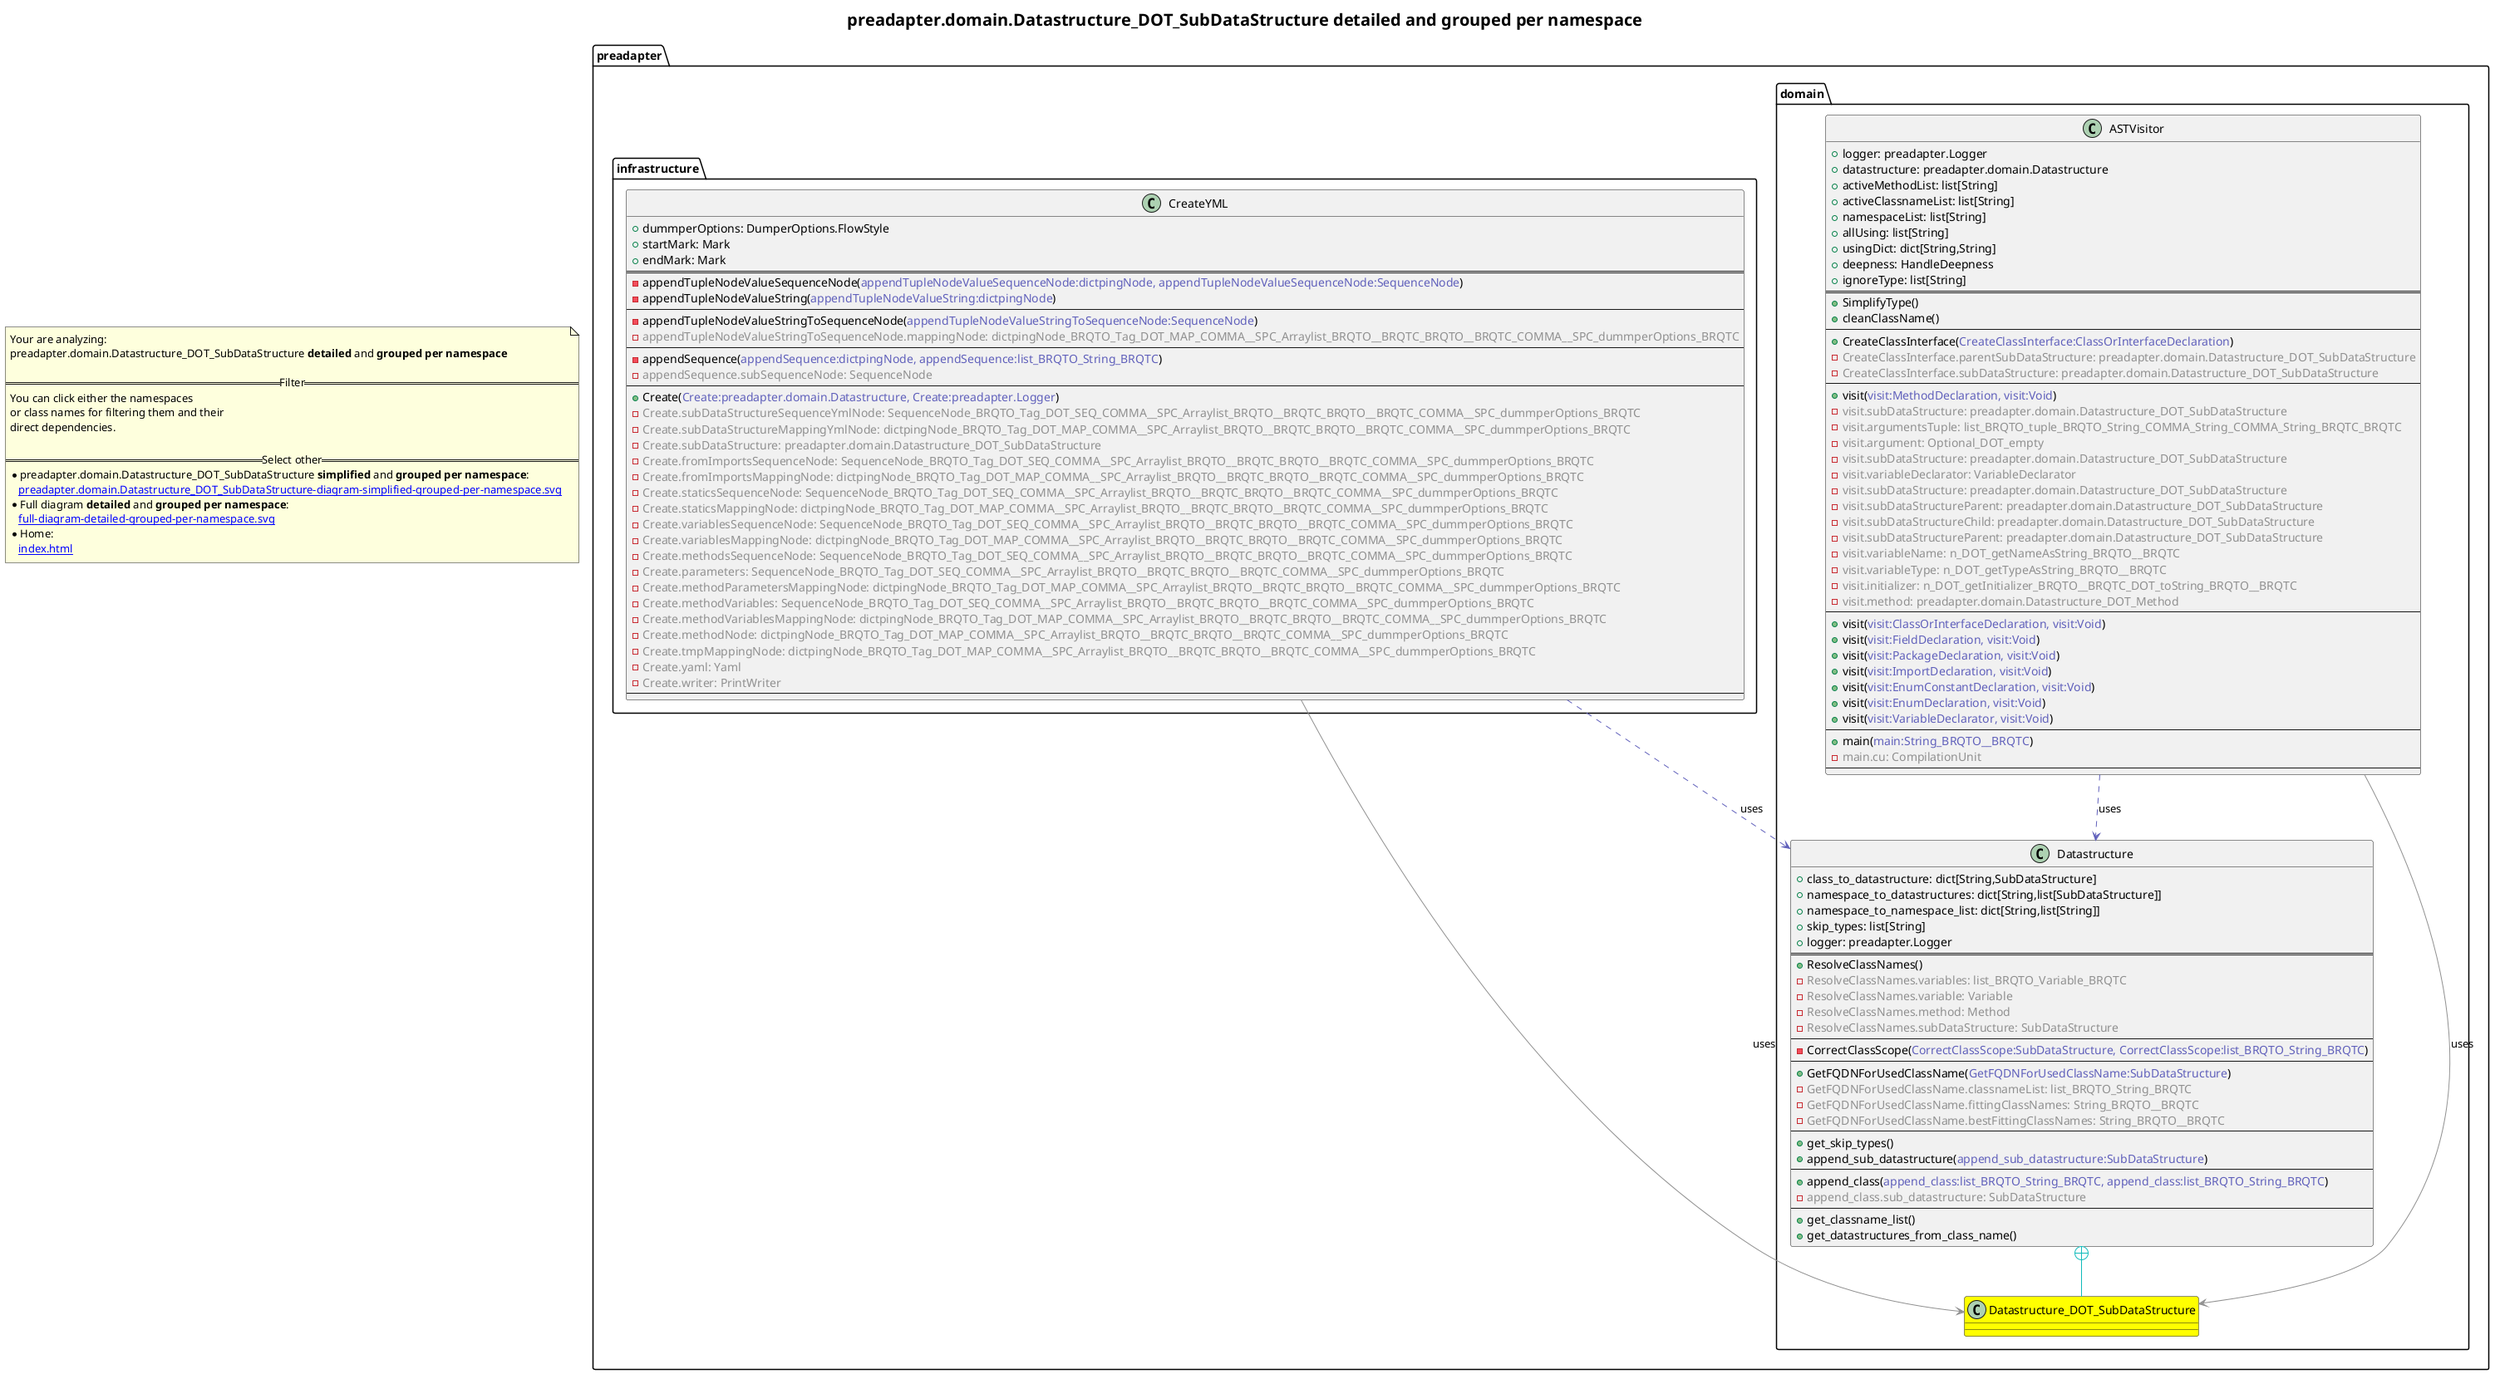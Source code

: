 @startuml
title <size:20>preadapter.domain.Datastructure_DOT_SubDataStructure **detailed** and **grouped per namespace**</size>
note "Your are analyzing:\npreadapter.domain.Datastructure_DOT_SubDataStructure **detailed** and **grouped per namespace**\n\n==Filter==\nYou can click either the namespaces \nor class names for filtering them and their\ndirect dependencies.\n\n==Select other==\n* preadapter.domain.Datastructure_DOT_SubDataStructure **simplified** and **grouped per namespace**:\n   [[preadapter.domain.Datastructure_DOT_SubDataStructure-diagram-simplified-grouped-per-namespace.svg]]\n* Full diagram **detailed** and **grouped per namespace**:\n   [[full-diagram-detailed-grouped-per-namespace.svg]]\n* Home:\n   [[index.html]]" as FloatingNote
namespace preadapter [[preadapter-diagram-detailed-grouped-per-namespace.svg]] {
namespace preadapter.domain [[preadapter.domain-diagram-detailed-grouped-per-namespace.svg]] {
  class preadapter.domain.Datastructure_DOT_SubDataStructure [[preadapter.domain.Datastructure_DOT_SubDataStructure-diagram-detailed-grouped-per-namespace.svg]] #yellow {
  }
  class preadapter.domain.Datastructure [[preadapter.domain.Datastructure-diagram-detailed-grouped-per-namespace.svg]]  {
    + class_to_datastructure: dict[String,SubDataStructure]
    + namespace_to_datastructures: dict[String,list[SubDataStructure]]
    + namespace_to_namespace_list: dict[String,list[String]]
    + skip_types: list[String]
    + logger: preadapter.Logger
==
    + ResolveClassNames(<font color="6060BB"></font>)
    - <font color="909090">ResolveClassNames.variables: list_BRQTO_Variable_BRQTC</font>
    - <font color="909090">ResolveClassNames.variable: Variable</font>
    - <font color="909090">ResolveClassNames.method: Method</font>
    - <font color="909090">ResolveClassNames.subDataStructure: SubDataStructure</font>
--
    - CorrectClassScope(<font color="6060BB">CorrectClassScope:SubDataStructure, CorrectClassScope:list_BRQTO_String_BRQTC</font>)
--
    + GetFQDNForUsedClassName(<font color="6060BB">GetFQDNForUsedClassName:SubDataStructure</font>)
    - <font color="909090">GetFQDNForUsedClassName.classnameList: list_BRQTO_String_BRQTC</font>
    - <font color="909090">GetFQDNForUsedClassName.fittingClassNames: String_BRQTO__BRQTC</font>
    - <font color="909090">GetFQDNForUsedClassName.bestFittingClassNames: String_BRQTO__BRQTC</font>
--
    + get_skip_types(<font color="6060BB"></font>)
    + append_sub_datastructure(<font color="6060BB">append_sub_datastructure:SubDataStructure</font>)
--
    + append_class(<font color="6060BB">append_class:list_BRQTO_String_BRQTC, append_class:list_BRQTO_String_BRQTC</font>)
    - <font color="909090">append_class.sub_datastructure: SubDataStructure</font>
--
    + get_classname_list(<font color="6060BB"></font>)
    + get_datastructures_from_class_name(<font color="6060BB"></font>)
  }
  class preadapter.domain.ASTVisitor [[preadapter.domain.ASTVisitor-diagram-detailed-grouped-per-namespace.svg]]  {
    + logger: preadapter.Logger
    + datastructure: preadapter.domain.Datastructure
    + activeMethodList: list[String]
    + activeClassnameList: list[String]
    + namespaceList: list[String]
    + allUsing: list[String]
    + usingDict: dict[String,String]
    + deepness: HandleDeepness
    + ignoreType: list[String]
==
    + SimplifyType(<font color="6060BB"></font>)
    + cleanClassName(<font color="6060BB"></font>)
--
    + CreateClassInterface(<font color="6060BB">CreateClassInterface:ClassOrInterfaceDeclaration</font>)
    - <font color="909090">CreateClassInterface.parentSubDataStructure: preadapter.domain.Datastructure_DOT_SubDataStructure</font>
    - <font color="909090">CreateClassInterface.subDataStructure: preadapter.domain.Datastructure_DOT_SubDataStructure</font>
--
    + visit(<font color="6060BB">visit:MethodDeclaration, visit:Void</font>)
    - <font color="909090">visit.subDataStructure: preadapter.domain.Datastructure_DOT_SubDataStructure</font>
    - <font color="909090">visit.argumentsTuple: list_BRQTO_tuple_BRQTO_String_COMMA_String_COMMA_String_BRQTC_BRQTC</font>
    - <font color="909090">visit.argument: Optional_DOT_empty</font>
    - <font color="909090">visit.subDataStructure: preadapter.domain.Datastructure_DOT_SubDataStructure</font>
    - <font color="909090">visit.variableDeclarator: VariableDeclarator</font>
    - <font color="909090">visit.subDataStructure: preadapter.domain.Datastructure_DOT_SubDataStructure</font>
    - <font color="909090">visit.subDataStructureParent: preadapter.domain.Datastructure_DOT_SubDataStructure</font>
    - <font color="909090">visit.subDataStructureChild: preadapter.domain.Datastructure_DOT_SubDataStructure</font>
    - <font color="909090">visit.subDataStructureParent: preadapter.domain.Datastructure_DOT_SubDataStructure</font>
    - <font color="909090">visit.variableName: n_DOT_getNameAsString_BRQTO__BRQTC</font>
    - <font color="909090">visit.variableType: n_DOT_getTypeAsString_BRQTO__BRQTC</font>
    - <font color="909090">visit.initializer: n_DOT_getInitializer_BRQTO__BRQTC_DOT_toString_BRQTO__BRQTC</font>
    - <font color="909090">visit.method: preadapter.domain.Datastructure_DOT_Method</font>
--
    + visit(<font color="6060BB">visit:ClassOrInterfaceDeclaration, visit:Void</font>)
    + visit(<font color="6060BB">visit:FieldDeclaration, visit:Void</font>)
    + visit(<font color="6060BB">visit:PackageDeclaration, visit:Void</font>)
    + visit(<font color="6060BB">visit:ImportDeclaration, visit:Void</font>)
    + visit(<font color="6060BB">visit:EnumConstantDeclaration, visit:Void</font>)
    + visit(<font color="6060BB">visit:EnumDeclaration, visit:Void</font>)
    + visit(<font color="6060BB">visit:VariableDeclarator, visit:Void</font>)
--
    + main(<font color="6060BB">main:String_BRQTO__BRQTC</font>)
    - <font color="909090">main.cu: CompilationUnit</font>
--
  }
'Compared namespace preadapter.domain [[preadapter.domain-diagram-detailed-grouped-per-namespace.svg]] { with last element of   }
' Closing all previous_sub_namespace_list namespace None because file analysis is finished.
' Closing namespace domain
}
' Closing namespace preadapter
}
namespace preadapter [[preadapter-diagram-detailed-grouped-per-namespace.svg]] {
namespace preadapter.infrastructure [[preadapter.infrastructure-diagram-detailed-grouped-per-namespace.svg]] {
  class preadapter.infrastructure.CreateYML [[preadapter.infrastructure.CreateYML-diagram-detailed-grouped-per-namespace.svg]]  {
    + dummperOptions: DumperOptions.FlowStyle
    + startMark: Mark
    + endMark: Mark
==
    - appendTupleNodeValueSequenceNode(<font color="6060BB">appendTupleNodeValueSequenceNode:dictpingNode, appendTupleNodeValueSequenceNode:SequenceNode</font>)
    - appendTupleNodeValueString(<font color="6060BB">appendTupleNodeValueString:dictpingNode</font>)
--
    - appendTupleNodeValueStringToSequenceNode(<font color="6060BB">appendTupleNodeValueStringToSequenceNode:SequenceNode</font>)
    - <font color="909090">appendTupleNodeValueStringToSequenceNode.mappingNode: dictpingNode_BRQTO_Tag_DOT_MAP_COMMA__SPC_Arraylist_BRQTO__BRQTC_BRQTO__BRQTC_COMMA__SPC_dummperOptions_BRQTC</font>
--
    - appendSequence(<font color="6060BB">appendSequence:dictpingNode, appendSequence:list_BRQTO_String_BRQTC</font>)
    - <font color="909090">appendSequence.subSequenceNode: SequenceNode</font>
--
    + Create(<font color="6060BB">Create:preadapter.domain.Datastructure, Create:preadapter.Logger</font>)
    - <font color="909090">Create.subDataStructureSequenceYmlNode: SequenceNode_BRQTO_Tag_DOT_SEQ_COMMA__SPC_Arraylist_BRQTO__BRQTC_BRQTO__BRQTC_COMMA__SPC_dummperOptions_BRQTC</font>
    - <font color="909090">Create.subDataStructureMappingYmlNode: dictpingNode_BRQTO_Tag_DOT_MAP_COMMA__SPC_Arraylist_BRQTO__BRQTC_BRQTO__BRQTC_COMMA__SPC_dummperOptions_BRQTC</font>
    - <font color="909090">Create.subDataStructure: preadapter.domain.Datastructure_DOT_SubDataStructure</font>
    - <font color="909090">Create.fromImportsSequenceNode: SequenceNode_BRQTO_Tag_DOT_SEQ_COMMA__SPC_Arraylist_BRQTO__BRQTC_BRQTO__BRQTC_COMMA__SPC_dummperOptions_BRQTC</font>
    - <font color="909090">Create.fromImportsMappingNode: dictpingNode_BRQTO_Tag_DOT_MAP_COMMA__SPC_Arraylist_BRQTO__BRQTC_BRQTO__BRQTC_COMMA__SPC_dummperOptions_BRQTC</font>
    - <font color="909090">Create.staticsSequenceNode: SequenceNode_BRQTO_Tag_DOT_SEQ_COMMA__SPC_Arraylist_BRQTO__BRQTC_BRQTO__BRQTC_COMMA__SPC_dummperOptions_BRQTC</font>
    - <font color="909090">Create.staticsMappingNode: dictpingNode_BRQTO_Tag_DOT_MAP_COMMA__SPC_Arraylist_BRQTO__BRQTC_BRQTO__BRQTC_COMMA__SPC_dummperOptions_BRQTC</font>
    - <font color="909090">Create.variablesSequenceNode: SequenceNode_BRQTO_Tag_DOT_SEQ_COMMA__SPC_Arraylist_BRQTO__BRQTC_BRQTO__BRQTC_COMMA__SPC_dummperOptions_BRQTC</font>
    - <font color="909090">Create.variablesMappingNode: dictpingNode_BRQTO_Tag_DOT_MAP_COMMA__SPC_Arraylist_BRQTO__BRQTC_BRQTO__BRQTC_COMMA__SPC_dummperOptions_BRQTC</font>
    - <font color="909090">Create.methodsSequenceNode: SequenceNode_BRQTO_Tag_DOT_SEQ_COMMA__SPC_Arraylist_BRQTO__BRQTC_BRQTO__BRQTC_COMMA__SPC_dummperOptions_BRQTC</font>
    - <font color="909090">Create.parameters: SequenceNode_BRQTO_Tag_DOT_SEQ_COMMA__SPC_Arraylist_BRQTO__BRQTC_BRQTO__BRQTC_COMMA__SPC_dummperOptions_BRQTC</font>
    - <font color="909090">Create.methodParametersMappingNode: dictpingNode_BRQTO_Tag_DOT_MAP_COMMA__SPC_Arraylist_BRQTO__BRQTC_BRQTO__BRQTC_COMMA__SPC_dummperOptions_BRQTC</font>
    - <font color="909090">Create.methodVariables: SequenceNode_BRQTO_Tag_DOT_SEQ_COMMA__SPC_Arraylist_BRQTO__BRQTC_BRQTO__BRQTC_COMMA__SPC_dummperOptions_BRQTC</font>
    - <font color="909090">Create.methodVariablesMappingNode: dictpingNode_BRQTO_Tag_DOT_MAP_COMMA__SPC_Arraylist_BRQTO__BRQTC_BRQTO__BRQTC_COMMA__SPC_dummperOptions_BRQTC</font>
    - <font color="909090">Create.methodNode: dictpingNode_BRQTO_Tag_DOT_MAP_COMMA__SPC_Arraylist_BRQTO__BRQTC_BRQTO__BRQTC_COMMA__SPC_dummperOptions_BRQTC</font>
    - <font color="909090">Create.tmpMappingNode: dictpingNode_BRQTO_Tag_DOT_MAP_COMMA__SPC_Arraylist_BRQTO__BRQTC_BRQTO__BRQTC_COMMA__SPC_dummperOptions_BRQTC</font>
    - <font color="909090">Create.yaml: Yaml</font>
    - <font color="909090">Create.writer: PrintWriter</font>
--
  }
'Compared namespace preadapter.infrastructure [[preadapter.infrastructure-diagram-detailed-grouped-per-namespace.svg]] { with last element of   }
' Closing all previous_sub_namespace_list namespace None because file analysis is finished.
' Closing namespace infrastructure
}
' Closing namespace preadapter
}
 ' *************************************** 
 ' *************************************** 
 ' *************************************** 
' Class relations extracted from namespace:
' preadapter.domain
preadapter.domain.Datastructure +-[#10BBBB]- preadapter.domain.Datastructure_DOT_SubDataStructure 
preadapter.domain.ASTVisitor .[#6060BB].> preadapter.domain.Datastructure  : uses 
preadapter.domain.ASTVisitor -[#909090]-> preadapter.domain.Datastructure_DOT_SubDataStructure  : uses 
' Class relations extracted from namespace:
' preadapter.infrastructure
preadapter.infrastructure.CreateYML .[#6060BB].> preadapter.domain.Datastructure  : uses 
preadapter.infrastructure.CreateYML -[#909090]-> preadapter.domain.Datastructure_DOT_SubDataStructure  : uses 
@enduml